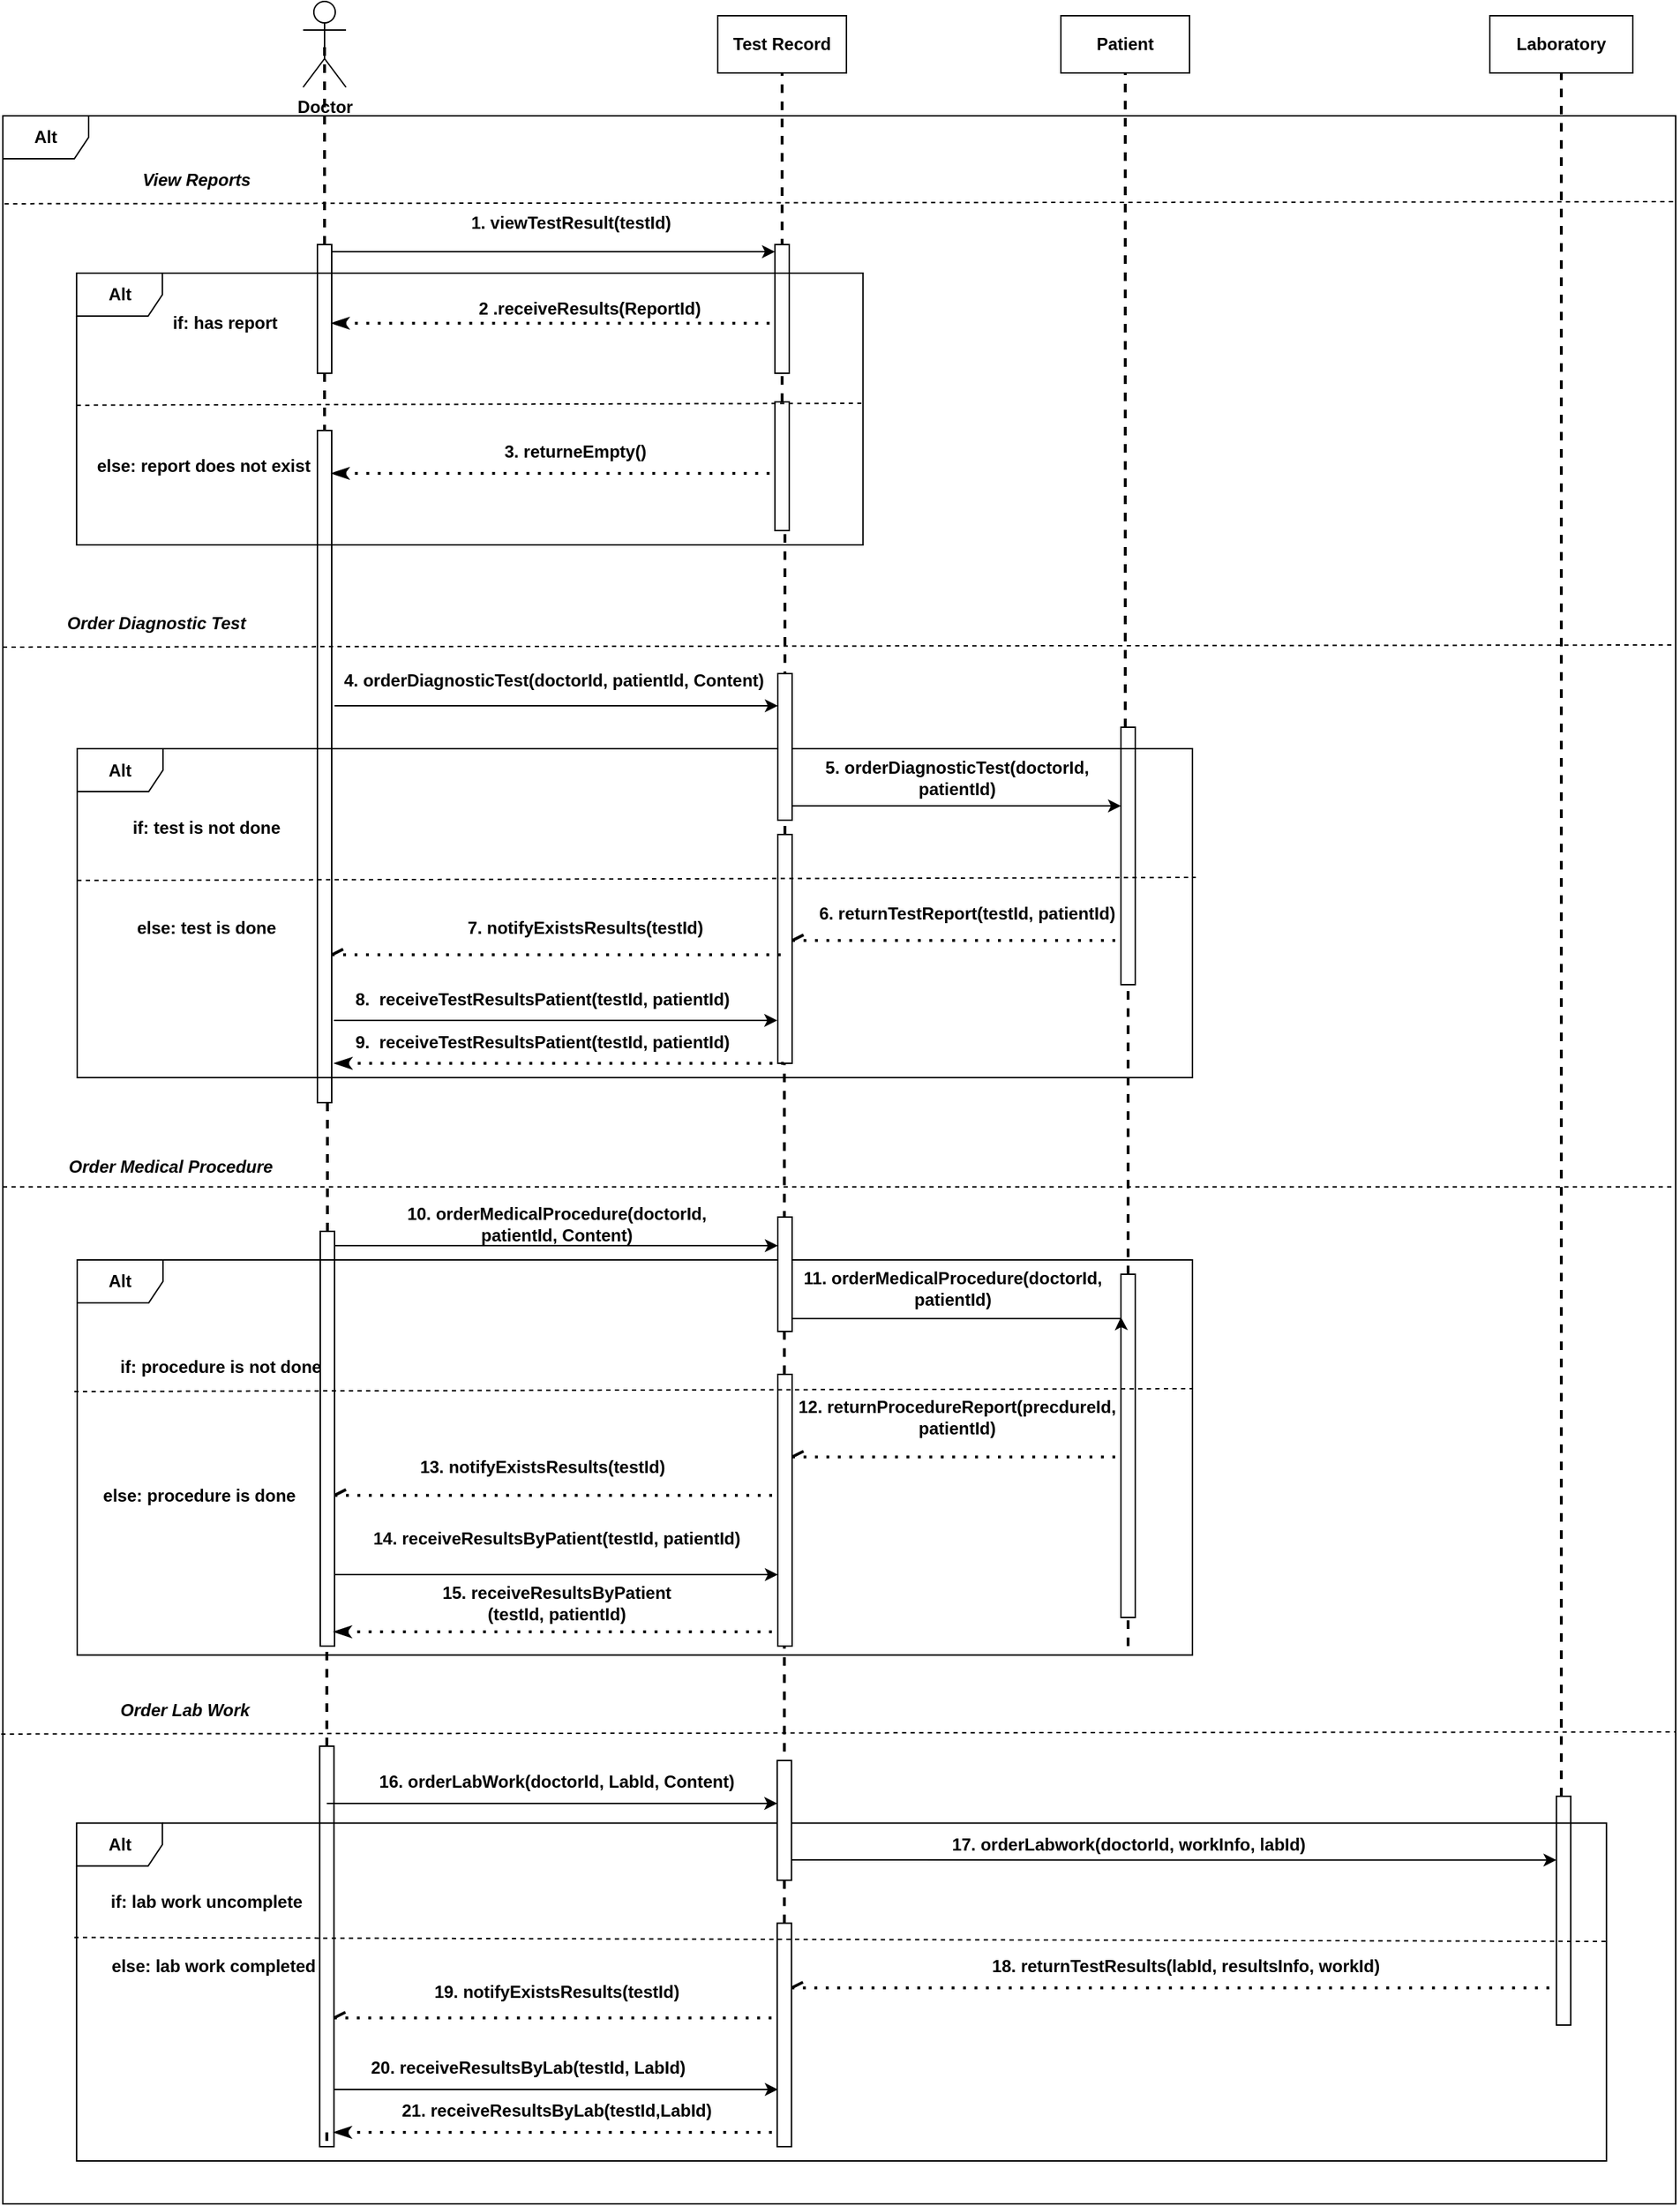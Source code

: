 <mxfile version="22.1.11" type="device">
  <diagram name="Page-1" id="9QZ0VoccwyQ3dtp1MKFt">
    <mxGraphModel dx="2467" dy="649" grid="1" gridSize="10" guides="1" tooltips="1" connect="1" arrows="1" fold="1" page="1" pageScale="1" pageWidth="827" pageHeight="1169" math="0" shadow="0">
      <root>
        <mxCell id="0" />
        <mxCell id="1" parent="0" />
        <mxCell id="kinTLFYI9w25P7nkgjE1-1" value="Doctor" style="shape=umlActor;verticalLabelPosition=bottom;verticalAlign=top;html=1;outlineConnect=0;fontStyle=1" parent="1" vertex="1">
          <mxGeometry x="50" y="50" width="30" height="60" as="geometry" />
        </mxCell>
        <mxCell id="kinTLFYI9w25P7nkgjE1-2" value="" style="endArrow=none;dashed=1;html=1;strokeWidth=2;rounded=0;fontStyle=1;entryX=0.5;entryY=0.5;entryDx=0;entryDy=0;entryPerimeter=0;" parent="1" source="kinTLFYI9w25P7nkgjE1-9" target="kinTLFYI9w25P7nkgjE1-1" edge="1">
          <mxGeometry width="50" height="50" relative="1" as="geometry">
            <mxPoint x="65" y="706.842" as="sourcePoint" />
            <mxPoint x="64" y="150" as="targetPoint" />
          </mxGeometry>
        </mxCell>
        <mxCell id="kinTLFYI9w25P7nkgjE1-3" value="Test Record" style="rounded=0;whiteSpace=wrap;html=1;fontStyle=1" parent="1" vertex="1">
          <mxGeometry x="340" y="60" width="90" height="40" as="geometry" />
        </mxCell>
        <mxCell id="kinTLFYI9w25P7nkgjE1-4" value="Patient" style="rounded=0;whiteSpace=wrap;html=1;fontStyle=1" parent="1" vertex="1">
          <mxGeometry x="580" y="60" width="90" height="40" as="geometry" />
        </mxCell>
        <mxCell id="kinTLFYI9w25P7nkgjE1-5" value="Laboratory" style="rounded=0;whiteSpace=wrap;html=1;fontStyle=1" parent="1" vertex="1">
          <mxGeometry x="880" y="60" width="100" height="40" as="geometry" />
        </mxCell>
        <mxCell id="kinTLFYI9w25P7nkgjE1-6" value="" style="endArrow=none;dashed=1;html=1;strokeWidth=2;rounded=0;entryX=0.5;entryY=1;entryDx=0;entryDy=0;fontStyle=1" parent="1" source="kinTLFYI9w25P7nkgjE1-20" target="kinTLFYI9w25P7nkgjE1-3" edge="1">
          <mxGeometry width="50" height="50" relative="1" as="geometry">
            <mxPoint x="385" y="770" as="sourcePoint" />
            <mxPoint x="245" y="160" as="targetPoint" />
          </mxGeometry>
        </mxCell>
        <mxCell id="kinTLFYI9w25P7nkgjE1-7" value="" style="endArrow=none;dashed=1;html=1;strokeWidth=2;rounded=0;entryX=0.5;entryY=1;entryDx=0;entryDy=0;fontStyle=1" parent="1" source="kinTLFYI9w25P7nkgjE1-26" target="kinTLFYI9w25P7nkgjE1-4" edge="1">
          <mxGeometry width="50" height="50" relative="1" as="geometry">
            <mxPoint x="625" y="860" as="sourcePoint" />
            <mxPoint x="415" y="120" as="targetPoint" />
          </mxGeometry>
        </mxCell>
        <mxCell id="kinTLFYI9w25P7nkgjE1-8" value="" style="endArrow=none;dashed=1;html=1;strokeWidth=2;rounded=0;fontStyle=1" parent="1" target="kinTLFYI9w25P7nkgjE1-9" edge="1">
          <mxGeometry width="50" height="50" relative="1" as="geometry">
            <mxPoint x="65" y="400" as="sourcePoint" />
            <mxPoint x="65" y="200" as="targetPoint" />
          </mxGeometry>
        </mxCell>
        <mxCell id="kinTLFYI9w25P7nkgjE1-9" value="" style="html=1;points=[[0,0,0,0,5],[0,1,0,0,-5],[1,0,0,0,5],[1,1,0,0,-5]];perimeter=orthogonalPerimeter;outlineConnect=0;targetShapes=umlLifeline;portConstraint=eastwest;newEdgeStyle={&quot;curved&quot;:0,&quot;rounded&quot;:0};fontStyle=1" parent="1" vertex="1">
          <mxGeometry x="60" y="220" width="10" height="90" as="geometry" />
        </mxCell>
        <mxCell id="kinTLFYI9w25P7nkgjE1-10" value="" style="html=1;points=[[0,0,0,0,5],[0,1,0,0,-5],[1,0,0,0,5],[1,1,0,0,-5]];perimeter=orthogonalPerimeter;outlineConnect=0;targetShapes=umlLifeline;portConstraint=eastwest;newEdgeStyle={&quot;curved&quot;:0,&quot;rounded&quot;:0};fontStyle=1" parent="1" vertex="1">
          <mxGeometry x="380" y="220" width="10" height="90" as="geometry" />
        </mxCell>
        <mxCell id="kinTLFYI9w25P7nkgjE1-11" value="" style="endArrow=none;dashed=1;html=1;strokeWidth=2;rounded=0;entryX=0.5;entryY=1;entryDx=0;entryDy=0;fontStyle=1" parent="1" source="kinTLFYI9w25P7nkgjE1-12" target="kinTLFYI9w25P7nkgjE1-5" edge="1">
          <mxGeometry width="50" height="50" relative="1" as="geometry">
            <mxPoint x="930" y="490" as="sourcePoint" />
            <mxPoint x="765" y="-60" as="targetPoint" />
          </mxGeometry>
        </mxCell>
        <mxCell id="kinTLFYI9w25P7nkgjE1-12" value="" style="html=1;points=[[0,0,0,0,5],[0,1,0,0,-5],[1,0,0,0,5],[1,1,0,0,-5]];perimeter=orthogonalPerimeter;outlineConnect=0;targetShapes=umlLifeline;portConstraint=eastwest;newEdgeStyle={&quot;curved&quot;:0,&quot;rounded&quot;:0};fontStyle=1" parent="1" vertex="1">
          <mxGeometry x="926.6" y="1305" width="10" height="160" as="geometry" />
        </mxCell>
        <mxCell id="kinTLFYI9w25P7nkgjE1-13" style="edgeStyle=orthogonalEdgeStyle;rounded=0;orthogonalLoop=1;jettySize=auto;html=1;curved=0;exitX=1;exitY=0;exitDx=0;exitDy=5;exitPerimeter=0;entryX=0;entryY=0;entryDx=0;entryDy=5;entryPerimeter=0;fontStyle=1" parent="1" source="kinTLFYI9w25P7nkgjE1-9" target="kinTLFYI9w25P7nkgjE1-10" edge="1">
          <mxGeometry relative="1" as="geometry" />
        </mxCell>
        <mxCell id="kinTLFYI9w25P7nkgjE1-14" value="1. viewTestResult(testId)" style="text;html=1;align=center;verticalAlign=middle;resizable=0;points=[];autosize=1;strokeColor=none;fillColor=none;fontStyle=1" parent="1" vertex="1">
          <mxGeometry x="157" y="190" width="160" height="30" as="geometry" />
        </mxCell>
        <mxCell id="kinTLFYI9w25P7nkgjE1-15" value="" style="endArrow=none;dashed=1;html=1;dashPattern=1 3;strokeWidth=2;rounded=0;entryX=0;entryY=1;entryDx=0;entryDy=-5;entryPerimeter=0;startArrow=classicThin;startFill=1;" parent="1" source="kinTLFYI9w25P7nkgjE1-9" edge="1">
          <mxGeometry width="50" height="50" relative="1" as="geometry">
            <mxPoint x="160" y="275" as="sourcePoint" />
            <mxPoint x="380" y="275" as="targetPoint" />
          </mxGeometry>
        </mxCell>
        <mxCell id="kinTLFYI9w25P7nkgjE1-16" value="2 .receiveResults(ReportId)" style="text;html=1;align=center;verticalAlign=middle;resizable=0;points=[];autosize=1;strokeColor=none;fillColor=none;fontStyle=1" parent="1" vertex="1">
          <mxGeometry x="160" y="250" width="180" height="30" as="geometry" />
        </mxCell>
        <mxCell id="kinTLFYI9w25P7nkgjE1-17" value="" style="endArrow=none;dashed=1;html=1;strokeWidth=2;rounded=0;fontStyle=1" parent="1" source="kinTLFYI9w25P7nkgjE1-119" edge="1">
          <mxGeometry width="50" height="50" relative="1" as="geometry">
            <mxPoint x="66" y="1082.5" as="sourcePoint" />
            <mxPoint x="67" y="732.5" as="targetPoint" />
          </mxGeometry>
        </mxCell>
        <mxCell id="kinTLFYI9w25P7nkgjE1-18" value="" style="html=1;points=[[0,0,0,0,5],[0,1,0,0,-5],[1,0,0,0,5],[1,1,0,0,-5]];perimeter=orthogonalPerimeter;outlineConnect=0;targetShapes=umlLifeline;portConstraint=eastwest;newEdgeStyle={&quot;curved&quot;:0,&quot;rounded&quot;:0};fontStyle=1" parent="1" vertex="1">
          <mxGeometry x="60" y="350" width="10" height="470" as="geometry" />
        </mxCell>
        <mxCell id="kinTLFYI9w25P7nkgjE1-19" value="" style="endArrow=none;dashed=1;html=1;strokeWidth=2;rounded=0;entryX=0.5;entryY=1;entryDx=0;entryDy=0;fontStyle=1" parent="1" target="kinTLFYI9w25P7nkgjE1-20" edge="1">
          <mxGeometry width="50" height="50" relative="1" as="geometry">
            <mxPoint x="385" y="419.31" as="sourcePoint" />
            <mxPoint x="385" y="160" as="targetPoint" />
          </mxGeometry>
        </mxCell>
        <mxCell id="kinTLFYI9w25P7nkgjE1-20" value="" style="html=1;points=[[0,0,0,0,5],[0,1,0,0,-5],[1,0,0,0,5],[1,1,0,0,-5]];perimeter=orthogonalPerimeter;outlineConnect=0;targetShapes=umlLifeline;portConstraint=eastwest;newEdgeStyle={&quot;curved&quot;:0,&quot;rounded&quot;:0};fontStyle=1" parent="1" vertex="1">
          <mxGeometry x="380" y="330" width="10" height="90" as="geometry" />
        </mxCell>
        <mxCell id="kinTLFYI9w25P7nkgjE1-22" value="" style="endArrow=none;dashed=1;html=1;dashPattern=1 3;strokeWidth=2;rounded=0;entryX=0;entryY=1;entryDx=0;entryDy=-5;entryPerimeter=0;startArrow=classicThin;startFill=1;" parent="1" edge="1">
          <mxGeometry width="50" height="50" relative="1" as="geometry">
            <mxPoint x="70" y="380" as="sourcePoint" />
            <mxPoint x="380" y="380" as="targetPoint" />
          </mxGeometry>
        </mxCell>
        <mxCell id="kinTLFYI9w25P7nkgjE1-24" value="3. returneEmpty()" style="text;html=1;align=center;verticalAlign=middle;resizable=0;points=[];autosize=1;strokeColor=none;fillColor=none;fontStyle=1" parent="1" vertex="1">
          <mxGeometry x="180" y="350" width="120" height="30" as="geometry" />
        </mxCell>
        <mxCell id="kinTLFYI9w25P7nkgjE1-25" style="edgeStyle=orthogonalEdgeStyle;rounded=0;orthogonalLoop=1;jettySize=auto;html=1;curved=0;" parent="1" target="HCBshFpPwsW8tZtwfmP2-17" edge="1">
          <mxGeometry relative="1" as="geometry">
            <mxPoint x="72" y="542.5" as="sourcePoint" />
            <mxPoint x="372" y="552.5" as="targetPoint" />
            <Array as="points">
              <mxPoint x="142" y="542.5" />
              <mxPoint x="142" y="542.5" />
            </Array>
          </mxGeometry>
        </mxCell>
        <mxCell id="kinTLFYI9w25P7nkgjE1-26" value="" style="html=1;points=[[0,0,0,0,5],[0,1,0,0,-5],[1,0,0,0,5],[1,1,0,0,-5]];perimeter=orthogonalPerimeter;outlineConnect=0;targetShapes=umlLifeline;portConstraint=eastwest;newEdgeStyle={&quot;curved&quot;:0,&quot;rounded&quot;:0};fontStyle=1" parent="1" vertex="1">
          <mxGeometry x="622" y="557.5" width="10" height="180" as="geometry" />
        </mxCell>
        <mxCell id="kinTLFYI9w25P7nkgjE1-27" value="4. orderDiagnosticTest(doctorId, patientId, Content)" style="text;html=1;align=center;verticalAlign=middle;resizable=0;points=[];autosize=1;strokeColor=none;fillColor=none;fontStyle=1" parent="1" vertex="1">
          <mxGeometry x="70" y="510" width="310" height="30" as="geometry" />
        </mxCell>
        <mxCell id="kinTLFYI9w25P7nkgjE1-30" style="edgeStyle=orthogonalEdgeStyle;rounded=0;orthogonalLoop=1;jettySize=auto;html=1;curved=0;" parent="1" target="HCBshFpPwsW8tZtwfmP2-20" edge="1">
          <mxGeometry relative="1" as="geometry">
            <mxPoint x="72" y="920" as="sourcePoint" />
            <mxPoint x="372" y="920" as="targetPoint" />
            <Array as="points">
              <mxPoint x="282" y="920" />
              <mxPoint x="282" y="920" />
            </Array>
          </mxGeometry>
        </mxCell>
        <mxCell id="kinTLFYI9w25P7nkgjE1-31" value="10. orderMedicalProcedure(doctorId, &lt;br&gt;patientId, Content)" style="text;html=1;align=center;verticalAlign=middle;resizable=0;points=[];autosize=1;strokeColor=none;fillColor=none;fontStyle=1" parent="1" vertex="1">
          <mxGeometry x="112" y="885" width="230" height="40" as="geometry" />
        </mxCell>
        <mxCell id="kinTLFYI9w25P7nkgjE1-32" value="" style="endArrow=none;dashed=1;html=1;dashPattern=1 3;strokeWidth=2;rounded=0;startArrow=openAsync;startFill=0;" parent="1" edge="1">
          <mxGeometry width="50" height="50" relative="1" as="geometry">
            <mxPoint x="392" y="1067.73" as="sourcePoint" />
            <mxPoint x="632" y="1067.73" as="targetPoint" />
          </mxGeometry>
        </mxCell>
        <mxCell id="kinTLFYI9w25P7nkgjE1-33" value="12. returnProcedureReport(precdureId,&lt;br&gt;patientId)" style="text;html=1;align=center;verticalAlign=middle;resizable=0;points=[];autosize=1;strokeColor=none;fillColor=none;fontStyle=1" parent="1" vertex="1">
          <mxGeometry x="382" y="1020" width="250" height="40" as="geometry" />
        </mxCell>
        <mxCell id="kinTLFYI9w25P7nkgjE1-42" value="" style="html=1;points=[[0,0,0,0,5],[0,1,0,0,-5],[1,0,0,0,5],[1,1,0,0,-5]];perimeter=orthogonalPerimeter;outlineConnect=0;targetShapes=umlLifeline;portConstraint=eastwest;newEdgeStyle={&quot;curved&quot;:0,&quot;rounded&quot;:0};fontStyle=1" parent="1" vertex="1">
          <mxGeometry x="61.6" y="1270" width="10" height="280" as="geometry" />
        </mxCell>
        <mxCell id="kinTLFYI9w25P7nkgjE1-44" value="16. orderLabWork(doctorId, LabId, Content)" style="text;html=1;align=center;verticalAlign=middle;resizable=0;points=[];autosize=1;strokeColor=none;fillColor=none;fontStyle=1" parent="1" vertex="1">
          <mxGeometry x="92" y="1280" width="270" height="30" as="geometry" />
        </mxCell>
        <mxCell id="kinTLFYI9w25P7nkgjE1-49" value="" style="endArrow=none;dashed=1;html=1;dashPattern=1 3;strokeWidth=2;rounded=0;startArrow=openAsync;startFill=0;" parent="1" edge="1">
          <mxGeometry width="50" height="50" relative="1" as="geometry">
            <mxPoint x="391.6" y="1439.0" as="sourcePoint" />
            <mxPoint x="926.6" y="1439" as="targetPoint" />
          </mxGeometry>
        </mxCell>
        <mxCell id="kinTLFYI9w25P7nkgjE1-50" value="18. returnTestResults(labId, resultsInfo, workId)" style="text;html=1;align=center;verticalAlign=middle;resizable=0;points=[];autosize=1;strokeColor=none;fillColor=none;fontStyle=1" parent="1" vertex="1">
          <mxGeometry x="521.6" y="1409" width="290" height="30" as="geometry" />
        </mxCell>
        <mxCell id="kinTLFYI9w25P7nkgjE1-103" value="" style="endArrow=none;dashed=1;html=1;strokeWidth=2;rounded=0;fontStyle=1;" parent="1" source="kinTLFYI9w25P7nkgjE1-104" target="kinTLFYI9w25P7nkgjE1-20" edge="1">
          <mxGeometry width="50" height="50" relative="1" as="geometry">
            <mxPoint x="384.5" y="692.5" as="sourcePoint" />
            <mxPoint x="384.5" y="377.5" as="targetPoint" />
          </mxGeometry>
        </mxCell>
        <mxCell id="kinTLFYI9w25P7nkgjE1-105" value="" style="endArrow=none;dashed=1;html=1;strokeWidth=2;rounded=0;fontStyle=1;" parent="1" source="kinTLFYI9w25P7nkgjE1-129" target="kinTLFYI9w25P7nkgjE1-104" edge="1">
          <mxGeometry width="50" height="50" relative="1" as="geometry">
            <mxPoint x="386" y="1272.5" as="sourcePoint" />
            <mxPoint x="387" y="422.5" as="targetPoint" />
          </mxGeometry>
        </mxCell>
        <mxCell id="kinTLFYI9w25P7nkgjE1-104" value="" style="html=1;points=[[0,0,0,0,5],[0,1,0,0,-5],[1,0,0,0,5],[1,1,0,0,-5]];perimeter=orthogonalPerimeter;outlineConnect=0;targetShapes=umlLifeline;portConstraint=eastwest;newEdgeStyle={&quot;curved&quot;:0,&quot;rounded&quot;:0};fontStyle=1" parent="1" vertex="1">
          <mxGeometry x="382" y="632.5" width="10" height="160" as="geometry" />
        </mxCell>
        <mxCell id="kinTLFYI9w25P7nkgjE1-108" value="" style="endArrow=none;dashed=1;html=1;dashPattern=1 3;strokeWidth=2;rounded=0;startArrow=openAsync;startFill=0;" parent="1" edge="1">
          <mxGeometry width="50" height="50" relative="1" as="geometry">
            <mxPoint x="392" y="706.67" as="sourcePoint" />
            <mxPoint x="622" y="706.67" as="targetPoint" />
          </mxGeometry>
        </mxCell>
        <mxCell id="kinTLFYI9w25P7nkgjE1-109" value="6. returnTestReport(testId, patientId)" style="text;html=1;align=center;verticalAlign=middle;resizable=0;points=[];autosize=1;strokeColor=none;fillColor=none;fontStyle=1" parent="1" vertex="1">
          <mxGeometry x="399" y="672.5" width="230" height="30" as="geometry" />
        </mxCell>
        <mxCell id="kinTLFYI9w25P7nkgjE1-110" style="edgeStyle=orthogonalEdgeStyle;rounded=0;orthogonalLoop=1;jettySize=auto;html=1;curved=0;exitX=1;exitY=0;exitDx=0;exitDy=5;exitPerimeter=0;entryX=0;entryY=0;entryDx=0;entryDy=5;entryPerimeter=0;" parent="1" edge="1">
          <mxGeometry relative="1" as="geometry">
            <mxPoint x="71.6" y="762.5" as="sourcePoint" />
            <mxPoint x="381.6" y="762.5" as="targetPoint" />
          </mxGeometry>
        </mxCell>
        <mxCell id="kinTLFYI9w25P7nkgjE1-111" value="8.&amp;nbsp; receiveTestResultsPatient(testId, patientId)" style="text;html=1;align=center;verticalAlign=middle;resizable=0;points=[];autosize=1;strokeColor=none;fillColor=none;fontStyle=1" parent="1" vertex="1">
          <mxGeometry x="77" y="732.5" width="280" height="30" as="geometry" />
        </mxCell>
        <mxCell id="kinTLFYI9w25P7nkgjE1-112" value="" style="endArrow=none;dashed=1;html=1;dashPattern=1 3;strokeWidth=2;rounded=0;startArrow=classicThin;startFill=1;" parent="1" edge="1">
          <mxGeometry width="50" height="50" relative="1" as="geometry">
            <mxPoint x="72" y="792.5" as="sourcePoint" />
            <mxPoint x="387" y="792.5" as="targetPoint" />
          </mxGeometry>
        </mxCell>
        <mxCell id="kinTLFYI9w25P7nkgjE1-113" value="9.&amp;nbsp; receiveTestResultsPatient(testId, patientId)" style="text;html=1;align=center;verticalAlign=middle;resizable=0;points=[];autosize=1;strokeColor=none;fillColor=none;fontStyle=1" parent="1" vertex="1">
          <mxGeometry x="77" y="762.5" width="280" height="30" as="geometry" />
        </mxCell>
        <mxCell id="kinTLFYI9w25P7nkgjE1-116" value="" style="endArrow=none;dashed=1;html=1;strokeWidth=2;rounded=0;fontStyle=1" parent="1" source="kinTLFYI9w25P7nkgjE1-117" target="kinTLFYI9w25P7nkgjE1-26" edge="1">
          <mxGeometry width="50" height="50" relative="1" as="geometry">
            <mxPoint x="626" y="1162.5" as="sourcePoint" />
            <mxPoint x="626.57" y="660" as="targetPoint" />
          </mxGeometry>
        </mxCell>
        <mxCell id="kinTLFYI9w25P7nkgjE1-117" value="" style="html=1;points=[[0,0,0,0,5],[0,1,0,0,-5],[1,0,0,0,5],[1,1,0,0,-5]];perimeter=orthogonalPerimeter;outlineConnect=0;targetShapes=umlLifeline;portConstraint=eastwest;newEdgeStyle={&quot;curved&quot;:0,&quot;rounded&quot;:0};fontStyle=1" parent="1" vertex="1">
          <mxGeometry x="622" y="940" width="10" height="240" as="geometry" />
        </mxCell>
        <mxCell id="kinTLFYI9w25P7nkgjE1-120" value="" style="endArrow=none;dashed=1;html=1;strokeWidth=2;rounded=0;fontStyle=1" parent="1" source="kinTLFYI9w25P7nkgjE1-42" target="kinTLFYI9w25P7nkgjE1-119" edge="1">
          <mxGeometry width="50" height="50" relative="1" as="geometry">
            <mxPoint x="67" y="1010" as="sourcePoint" />
            <mxPoint x="67" y="790" as="targetPoint" />
          </mxGeometry>
        </mxCell>
        <mxCell id="kinTLFYI9w25P7nkgjE1-119" value="" style="html=1;points=[[0,0,0,0,5],[0,1,0,0,-5],[1,0,0,0,5],[1,1,0,0,-5]];perimeter=orthogonalPerimeter;outlineConnect=0;targetShapes=umlLifeline;portConstraint=eastwest;newEdgeStyle={&quot;curved&quot;:0,&quot;rounded&quot;:0};fontStyle=1" parent="1" vertex="1">
          <mxGeometry x="62" y="910" width="10" height="290" as="geometry" />
        </mxCell>
        <mxCell id="kinTLFYI9w25P7nkgjE1-122" value="" style="html=1;points=[[0,0,0,0,5],[0,1,0,0,-5],[1,0,0,0,5],[1,1,0,0,-5]];perimeter=orthogonalPerimeter;outlineConnect=0;targetShapes=umlLifeline;portConstraint=eastwest;newEdgeStyle={&quot;curved&quot;:0,&quot;rounded&quot;:0};fontStyle=1" parent="1" vertex="1">
          <mxGeometry x="382" y="1010" width="10" height="190" as="geometry" />
        </mxCell>
        <mxCell id="kinTLFYI9w25P7nkgjE1-123" style="edgeStyle=orthogonalEdgeStyle;rounded=0;orthogonalLoop=1;jettySize=auto;html=1;curved=0;exitX=1;exitY=0;exitDx=0;exitDy=5;exitPerimeter=0;entryX=0;entryY=0;entryDx=0;entryDy=5;entryPerimeter=0;" parent="1" edge="1">
          <mxGeometry relative="1" as="geometry">
            <mxPoint x="72" y="1150" as="sourcePoint" />
            <mxPoint x="382" y="1150" as="targetPoint" />
          </mxGeometry>
        </mxCell>
        <mxCell id="kinTLFYI9w25P7nkgjE1-124" value="14. receiveResultsByPatient(testId, patientId)" style="text;html=1;align=center;verticalAlign=middle;resizable=0;points=[];autosize=1;strokeColor=none;fillColor=none;fontStyle=1" parent="1" vertex="1">
          <mxGeometry x="87" y="1110" width="280" height="30" as="geometry" />
        </mxCell>
        <mxCell id="kinTLFYI9w25P7nkgjE1-125" value="" style="endArrow=none;dashed=1;html=1;dashPattern=1 3;strokeWidth=2;rounded=0;startArrow=classicThin;startFill=1;" parent="1" edge="1">
          <mxGeometry width="50" height="50" relative="1" as="geometry">
            <mxPoint x="71.6" y="1190" as="sourcePoint" />
            <mxPoint x="381.6" y="1190" as="targetPoint" />
          </mxGeometry>
        </mxCell>
        <mxCell id="kinTLFYI9w25P7nkgjE1-126" value="15. receiveResultsByPatient&lt;br&gt;(testId, patientId)" style="text;html=1;align=center;verticalAlign=middle;resizable=0;points=[];autosize=1;strokeColor=none;fillColor=none;fontStyle=1" parent="1" vertex="1">
          <mxGeometry x="137" y="1150" width="180" height="40" as="geometry" />
        </mxCell>
        <mxCell id="kinTLFYI9w25P7nkgjE1-130" value="" style="endArrow=none;dashed=1;html=1;strokeWidth=2;rounded=0;fontStyle=1;" parent="1" target="kinTLFYI9w25P7nkgjE1-129" edge="1">
          <mxGeometry width="50" height="50" relative="1" as="geometry">
            <mxPoint x="385.6" y="1490" as="sourcePoint" />
            <mxPoint x="385.6" y="940" as="targetPoint" />
          </mxGeometry>
        </mxCell>
        <mxCell id="kinTLFYI9w25P7nkgjE1-129" value="" style="html=1;points=[[0,0,0,0,5],[0,1,0,0,-5],[1,0,0,0,5],[1,1,0,0,-5]];perimeter=orthogonalPerimeter;outlineConnect=0;targetShapes=umlLifeline;portConstraint=eastwest;newEdgeStyle={&quot;curved&quot;:0,&quot;rounded&quot;:0};fontStyle=1" parent="1" vertex="1">
          <mxGeometry x="381.6" y="1393.75" width="10" height="156.25" as="geometry" />
        </mxCell>
        <mxCell id="kinTLFYI9w25P7nkgjE1-133" style="edgeStyle=orthogonalEdgeStyle;rounded=0;orthogonalLoop=1;jettySize=auto;html=1;curved=0;exitX=1;exitY=0;exitDx=0;exitDy=5;exitPerimeter=0;entryX=0;entryY=0;entryDx=0;entryDy=5;entryPerimeter=0;" parent="1" edge="1">
          <mxGeometry relative="1" as="geometry">
            <mxPoint x="72" y="1510" as="sourcePoint" />
            <mxPoint x="382" y="1510" as="targetPoint" />
          </mxGeometry>
        </mxCell>
        <mxCell id="kinTLFYI9w25P7nkgjE1-134" value="20. receiveResultsByLab(testId, LabId)" style="text;html=1;align=center;verticalAlign=middle;resizable=0;points=[];autosize=1;strokeColor=none;fillColor=none;fontStyle=1" parent="1" vertex="1">
          <mxGeometry x="87" y="1480" width="240" height="30" as="geometry" />
        </mxCell>
        <mxCell id="kinTLFYI9w25P7nkgjE1-135" value="" style="endArrow=none;dashed=1;html=1;strokeWidth=2;rounded=0;fontStyle=1" parent="1" target="kinTLFYI9w25P7nkgjE1-42" edge="1">
          <mxGeometry width="50" height="50" relative="1" as="geometry">
            <mxPoint x="66.6" y="1540" as="sourcePoint" />
            <mxPoint x="66.6" y="1480" as="targetPoint" />
          </mxGeometry>
        </mxCell>
        <mxCell id="kinTLFYI9w25P7nkgjE1-136" value="" style="endArrow=none;dashed=1;html=1;dashPattern=1 3;strokeWidth=2;rounded=0;startArrow=classicThin;startFill=1;" parent="1" edge="1">
          <mxGeometry width="50" height="50" relative="1" as="geometry">
            <mxPoint x="71.6" y="1540" as="sourcePoint" />
            <mxPoint x="381.6" y="1540" as="targetPoint" />
          </mxGeometry>
        </mxCell>
        <mxCell id="kinTLFYI9w25P7nkgjE1-137" value="21. receiveResultsByLab(testId,LabId)" style="text;html=1;align=center;verticalAlign=middle;resizable=0;points=[];autosize=1;strokeColor=none;fillColor=none;fontStyle=1" parent="1" vertex="1">
          <mxGeometry x="106.6" y="1510" width="240" height="30" as="geometry" />
        </mxCell>
        <mxCell id="HCBshFpPwsW8tZtwfmP2-1" value="&lt;b&gt;Alt&lt;/b&gt;" style="shape=umlFrame;whiteSpace=wrap;html=1;pointerEvents=0;" parent="1" vertex="1">
          <mxGeometry x="-108.4" y="240" width="550" height="190" as="geometry" />
        </mxCell>
        <mxCell id="HCBshFpPwsW8tZtwfmP2-2" value="" style="endArrow=none;dashed=1;html=1;rounded=0;entryX=0.998;entryY=0.479;entryDx=0;entryDy=0;entryPerimeter=0;exitX=0;exitY=0.486;exitDx=0;exitDy=0;exitPerimeter=0;" parent="1" source="HCBshFpPwsW8tZtwfmP2-1" target="HCBshFpPwsW8tZtwfmP2-1" edge="1">
          <mxGeometry width="50" height="50" relative="1" as="geometry">
            <mxPoint x="70" y="360" as="sourcePoint" />
            <mxPoint x="120" y="310" as="targetPoint" />
          </mxGeometry>
        </mxCell>
        <mxCell id="HCBshFpPwsW8tZtwfmP2-3" value="&lt;b&gt;else: report does not exist&lt;/b&gt;" style="text;html=1;align=center;verticalAlign=middle;resizable=0;points=[];autosize=1;strokeColor=none;fillColor=none;" parent="1" vertex="1">
          <mxGeometry x="-105" y="360" width="170" height="30" as="geometry" />
        </mxCell>
        <mxCell id="HCBshFpPwsW8tZtwfmP2-4" value="&lt;b&gt;if: has report&lt;/b&gt;" style="text;html=1;align=center;verticalAlign=middle;resizable=0;points=[];autosize=1;strokeColor=none;fillColor=none;" parent="1" vertex="1">
          <mxGeometry x="-55" y="260" width="100" height="30" as="geometry" />
        </mxCell>
        <mxCell id="HCBshFpPwsW8tZtwfmP2-5" value="&lt;b&gt;Alt&lt;/b&gt;" style="shape=umlFrame;whiteSpace=wrap;html=1;pointerEvents=0;" parent="1" vertex="1">
          <mxGeometry x="-108" y="572.5" width="780" height="230" as="geometry" />
        </mxCell>
        <mxCell id="HCBshFpPwsW8tZtwfmP2-6" value="" style="endArrow=none;dashed=1;html=1;rounded=0;entryX=1.003;entryY=0.35;entryDx=0;entryDy=0;entryPerimeter=0;exitX=0;exitY=0.486;exitDx=0;exitDy=0;exitPerimeter=0;" parent="1" edge="1">
          <mxGeometry width="50" height="50" relative="1" as="geometry">
            <mxPoint x="-108" y="664.63" as="sourcePoint" />
            <mxPoint x="674.34" y="662.505" as="targetPoint" />
          </mxGeometry>
        </mxCell>
        <mxCell id="HCBshFpPwsW8tZtwfmP2-7" value="&lt;b&gt;if: test is not done&lt;/b&gt;" style="text;html=1;align=center;verticalAlign=middle;resizable=0;points=[];autosize=1;strokeColor=none;fillColor=none;" parent="1" vertex="1">
          <mxGeometry x="-78" y="612.5" width="120" height="30" as="geometry" />
        </mxCell>
        <mxCell id="HCBshFpPwsW8tZtwfmP2-8" value="&lt;b&gt;else: test is done&lt;/b&gt;" style="text;html=1;align=center;verticalAlign=middle;resizable=0;points=[];autosize=1;strokeColor=none;fillColor=none;" parent="1" vertex="1">
          <mxGeometry x="-78" y="682.5" width="120" height="30" as="geometry" />
        </mxCell>
        <mxCell id="HCBshFpPwsW8tZtwfmP2-9" value="&lt;b&gt;Alt&lt;/b&gt;" style="shape=umlFrame;whiteSpace=wrap;html=1;pointerEvents=0;" parent="1" vertex="1">
          <mxGeometry x="-108" y="930" width="780" height="276.25" as="geometry" />
        </mxCell>
        <mxCell id="HCBshFpPwsW8tZtwfmP2-10" value="" style="endArrow=none;dashed=1;html=1;rounded=0;entryX=1.003;entryY=0.35;entryDx=0;entryDy=0;entryPerimeter=0;exitX=0;exitY=0.486;exitDx=0;exitDy=0;exitPerimeter=0;" parent="1" edge="1">
          <mxGeometry width="50" height="50" relative="1" as="geometry">
            <mxPoint x="-110" y="1022" as="sourcePoint" />
            <mxPoint x="672" y="1020" as="targetPoint" />
          </mxGeometry>
        </mxCell>
        <mxCell id="HCBshFpPwsW8tZtwfmP2-11" value="&lt;b&gt;if: procedure is not done&lt;/b&gt;" style="text;html=1;align=center;verticalAlign=middle;resizable=0;points=[];autosize=1;strokeColor=none;fillColor=none;" parent="1" vertex="1">
          <mxGeometry x="-88" y="990" width="160" height="30" as="geometry" />
        </mxCell>
        <mxCell id="HCBshFpPwsW8tZtwfmP2-12" value="&lt;b&gt;else: procedure is done&lt;/b&gt;" style="text;html=1;align=center;verticalAlign=middle;resizable=0;points=[];autosize=1;strokeColor=none;fillColor=none;" parent="1" vertex="1">
          <mxGeometry x="-103" y="1080" width="160" height="30" as="geometry" />
        </mxCell>
        <mxCell id="HCBshFpPwsW8tZtwfmP2-13" value="&lt;b&gt;Alt&lt;/b&gt;" style="shape=umlFrame;whiteSpace=wrap;html=1;pointerEvents=0;" parent="1" vertex="1">
          <mxGeometry x="-108.4" y="1323.75" width="1070" height="236.25" as="geometry" />
        </mxCell>
        <mxCell id="HCBshFpPwsW8tZtwfmP2-14" value="" style="endArrow=none;dashed=1;html=1;rounded=0;entryX=1.003;entryY=0.341;entryDx=0;entryDy=0;entryPerimeter=0;exitX=0;exitY=0.486;exitDx=0;exitDy=0;exitPerimeter=0;" parent="1" edge="1">
          <mxGeometry width="50" height="50" relative="1" as="geometry">
            <mxPoint x="-110" y="1403.75" as="sourcePoint" />
            <mxPoint x="963.21" y="1406.521" as="targetPoint" />
          </mxGeometry>
        </mxCell>
        <mxCell id="HCBshFpPwsW8tZtwfmP2-15" value="&lt;b&gt;if: lab work uncomplete&lt;/b&gt;" style="text;html=1;align=center;verticalAlign=middle;resizable=0;points=[];autosize=1;strokeColor=none;fillColor=none;" parent="1" vertex="1">
          <mxGeometry x="-98.4" y="1363.75" width="160" height="30" as="geometry" />
        </mxCell>
        <mxCell id="HCBshFpPwsW8tZtwfmP2-16" value="&lt;b&gt;else: lab work completed&lt;/b&gt;" style="text;html=1;align=center;verticalAlign=middle;resizable=0;points=[];autosize=1;strokeColor=none;fillColor=none;" parent="1" vertex="1">
          <mxGeometry x="-98.4" y="1409" width="170" height="30" as="geometry" />
        </mxCell>
        <mxCell id="HCBshFpPwsW8tZtwfmP2-17" value="" style="html=1;points=[[0,0,0,0,5],[0,1,0,0,-5],[1,0,0,0,5],[1,1,0,0,-5]];perimeter=orthogonalPerimeter;outlineConnect=0;targetShapes=umlLifeline;portConstraint=eastwest;newEdgeStyle={&quot;curved&quot;:0,&quot;rounded&quot;:0};fontStyle=1" parent="1" vertex="1">
          <mxGeometry x="382" y="520" width="10" height="102.5" as="geometry" />
        </mxCell>
        <mxCell id="HCBshFpPwsW8tZtwfmP2-18" style="edgeStyle=orthogonalEdgeStyle;rounded=0;orthogonalLoop=1;jettySize=auto;html=1;curved=0;" parent="1" edge="1">
          <mxGeometry relative="1" as="geometry">
            <mxPoint x="392" y="612.5" as="sourcePoint" />
            <mxPoint x="622" y="612.5" as="targetPoint" />
            <Array as="points">
              <mxPoint x="562" y="612.5" />
              <mxPoint x="562" y="612.5" />
            </Array>
          </mxGeometry>
        </mxCell>
        <mxCell id="HCBshFpPwsW8tZtwfmP2-19" value="5. orderDiagnosticTest(doctorId, &lt;br&gt;patientId)" style="text;html=1;align=center;verticalAlign=middle;resizable=0;points=[];autosize=1;strokeColor=none;fillColor=none;fontStyle=1" parent="1" vertex="1">
          <mxGeometry x="402" y="572.5" width="210" height="40" as="geometry" />
        </mxCell>
        <mxCell id="HCBshFpPwsW8tZtwfmP2-20" value="" style="html=1;points=[[0,0,0,0,5],[0,1,0,0,-5],[1,0,0,0,5],[1,1,0,0,-5]];perimeter=orthogonalPerimeter;outlineConnect=0;targetShapes=umlLifeline;portConstraint=eastwest;newEdgeStyle={&quot;curved&quot;:0,&quot;rounded&quot;:0};fontStyle=1" parent="1" vertex="1">
          <mxGeometry x="382" y="900" width="10" height="80" as="geometry" />
        </mxCell>
        <mxCell id="HCBshFpPwsW8tZtwfmP2-21" style="edgeStyle=orthogonalEdgeStyle;rounded=0;orthogonalLoop=1;jettySize=auto;html=1;curved=0;" parent="1" edge="1">
          <mxGeometry relative="1" as="geometry">
            <mxPoint x="391.97" y="970" as="sourcePoint" />
            <mxPoint x="621.97" y="970" as="targetPoint" />
            <Array as="points">
              <mxPoint x="391.97" y="971" />
              <mxPoint x="621.97" y="971" />
            </Array>
          </mxGeometry>
        </mxCell>
        <mxCell id="HCBshFpPwsW8tZtwfmP2-22" value="11. orderMedicalProcedure(doctorId, &lt;br&gt;patientId)" style="text;html=1;align=center;verticalAlign=middle;resizable=0;points=[];autosize=1;strokeColor=none;fillColor=none;fontStyle=1" parent="1" vertex="1">
          <mxGeometry x="389" y="930" width="230" height="40" as="geometry" />
        </mxCell>
        <mxCell id="HCBshFpPwsW8tZtwfmP2-23" style="edgeStyle=orthogonalEdgeStyle;rounded=0;orthogonalLoop=1;jettySize=auto;html=1;curved=0;exitX=1;exitY=0;exitDx=0;exitDy=5;exitPerimeter=0;" parent="1" edge="1">
          <mxGeometry relative="1" as="geometry">
            <mxPoint x="66.6" y="1310" as="sourcePoint" />
            <mxPoint x="381.6" y="1310.032" as="targetPoint" />
            <Array as="points">
              <mxPoint x="301.6" y="1310" />
              <mxPoint x="301.6" y="1310" />
            </Array>
          </mxGeometry>
        </mxCell>
        <mxCell id="HCBshFpPwsW8tZtwfmP2-24" value="" style="html=1;points=[[0,0,0,0,5],[0,1,0,0,-5],[1,0,0,0,5],[1,1,0,0,-5]];perimeter=orthogonalPerimeter;outlineConnect=0;targetShapes=umlLifeline;portConstraint=eastwest;newEdgeStyle={&quot;curved&quot;:0,&quot;rounded&quot;:0};fontStyle=1" parent="1" vertex="1">
          <mxGeometry x="381.6" y="1280" width="10" height="83.75" as="geometry" />
        </mxCell>
        <mxCell id="HCBshFpPwsW8tZtwfmP2-25" style="edgeStyle=orthogonalEdgeStyle;rounded=0;orthogonalLoop=1;jettySize=auto;html=1;curved=0;exitX=1;exitY=0;exitDx=0;exitDy=5;exitPerimeter=0;" parent="1" edge="1">
          <mxGeometry relative="1" as="geometry">
            <mxPoint x="391.6" y="1349.55" as="sourcePoint" />
            <mxPoint x="926.6" y="1349.573" as="targetPoint" />
            <Array as="points">
              <mxPoint x="791.6" y="1349.55" />
              <mxPoint x="791.6" y="1349.55" />
            </Array>
          </mxGeometry>
        </mxCell>
        <mxCell id="HCBshFpPwsW8tZtwfmP2-26" value="17. orderLabwork(doctorId, workInfo, labId)" style="text;html=1;align=center;verticalAlign=middle;resizable=0;points=[];autosize=1;strokeColor=none;fillColor=none;fontStyle=1" parent="1" vertex="1">
          <mxGeometry x="491.6" y="1323.75" width="270" height="30" as="geometry" />
        </mxCell>
        <mxCell id="65Xa88YC8P0EwLyLaAAt-1" value="" style="endArrow=none;dashed=1;html=1;strokeWidth=2;rounded=0;fontStyle=1" parent="1" target="kinTLFYI9w25P7nkgjE1-117" edge="1">
          <mxGeometry width="50" height="50" relative="1" as="geometry">
            <mxPoint x="627" y="1200" as="sourcePoint" />
            <mxPoint x="627" y="1190" as="targetPoint" />
          </mxGeometry>
        </mxCell>
        <mxCell id="kgI6K1F_V7r2fEF3bkK0-1" value="" style="endArrow=none;dashed=1;html=1;rounded=0;exitX=0;exitY=0.233;exitDx=0;exitDy=0;exitPerimeter=0;entryX=0.998;entryY=0.232;entryDx=0;entryDy=0;entryPerimeter=0;" parent="1" edge="1">
          <mxGeometry width="50" height="50" relative="1" as="geometry">
            <mxPoint x="-160" y="501.46" as="sourcePoint" />
            <mxPoint x="1007.66" y="500" as="targetPoint" />
          </mxGeometry>
        </mxCell>
        <mxCell id="kgI6K1F_V7r2fEF3bkK0-2" value="&lt;i&gt;Order Diagnostic Test&lt;/i&gt;" style="text;html=1;align=center;verticalAlign=middle;resizable=0;points=[];autosize=1;strokeColor=none;fillColor=none;fontStyle=1" parent="1" vertex="1">
          <mxGeometry x="-128" y="470" width="150" height="30" as="geometry" />
        </mxCell>
        <mxCell id="kgI6K1F_V7r2fEF3bkK0-3" value="" style="endArrow=none;dashed=1;html=1;rounded=0;exitX=0;exitY=0.5;exitDx=0;exitDy=0;exitPerimeter=0;entryX=1;entryY=0.5;entryDx=0;entryDy=0;entryPerimeter=0;" parent="1" edge="1">
          <mxGeometry width="50" height="50" relative="1" as="geometry">
            <mxPoint x="-160" y="878.89" as="sourcePoint" />
            <mxPoint x="1010" y="878.89" as="targetPoint" />
          </mxGeometry>
        </mxCell>
        <mxCell id="kgI6K1F_V7r2fEF3bkK0-4" value="&lt;i&gt;Order Medical Procedure&lt;/i&gt;" style="text;html=1;align=center;verticalAlign=middle;resizable=0;points=[];autosize=1;strokeColor=none;fillColor=none;fontStyle=1" parent="1" vertex="1">
          <mxGeometry x="-128" y="850" width="170" height="30" as="geometry" />
        </mxCell>
        <mxCell id="kgI6K1F_V7r2fEF3bkK0-7" value="" style="endArrow=none;dashed=1;html=1;rounded=0;exitX=-0.001;exitY=0.768;exitDx=0;exitDy=0;exitPerimeter=0;entryX=1;entryY=0.767;entryDx=0;entryDy=0;entryPerimeter=0;" parent="1" edge="1">
          <mxGeometry width="50" height="50" relative="1" as="geometry">
            <mxPoint x="-161.17" y="1261.46" as="sourcePoint" />
            <mxPoint x="1010" y="1260.0" as="targetPoint" />
          </mxGeometry>
        </mxCell>
        <mxCell id="kgI6K1F_V7r2fEF3bkK0-8" value="&lt;i&gt;Order Lab Work&lt;/i&gt;" style="text;html=1;align=center;verticalAlign=middle;resizable=0;points=[];autosize=1;strokeColor=none;fillColor=none;fontStyle=1" parent="1" vertex="1">
          <mxGeometry x="-88" y="1230" width="110" height="30" as="geometry" />
        </mxCell>
        <mxCell id="kgI6K1F_V7r2fEF3bkK0-10" value="&lt;b&gt;Alt&lt;/b&gt;" style="shape=umlFrame;whiteSpace=wrap;html=1;pointerEvents=0;" parent="1" vertex="1">
          <mxGeometry x="-160" y="130" width="1170" height="1460" as="geometry" />
        </mxCell>
        <mxCell id="kgI6K1F_V7r2fEF3bkK0-11" value="" style="endArrow=none;dashed=1;html=1;rounded=0;exitX=0;exitY=0.233;exitDx=0;exitDy=0;exitPerimeter=0;entryX=0.998;entryY=0.232;entryDx=0;entryDy=0;entryPerimeter=0;" parent="1" edge="1">
          <mxGeometry width="50" height="50" relative="1" as="geometry">
            <mxPoint x="-158.83" y="191.46" as="sourcePoint" />
            <mxPoint x="1008.83" y="190" as="targetPoint" />
          </mxGeometry>
        </mxCell>
        <mxCell id="kgI6K1F_V7r2fEF3bkK0-15" value="&lt;i&gt;View Reports&lt;/i&gt;" style="text;html=1;align=center;verticalAlign=middle;resizable=0;points=[];autosize=1;strokeColor=none;fillColor=none;fontStyle=1" parent="1" vertex="1">
          <mxGeometry x="-75" y="160" width="100" height="30" as="geometry" />
        </mxCell>
        <mxCell id="fluLHSS-ZsZkKGzsursd-1" value="" style="endArrow=none;dashed=1;html=1;dashPattern=1 3;strokeWidth=2;rounded=0;startArrow=openAsync;startFill=0;" edge="1" parent="1" source="kinTLFYI9w25P7nkgjE1-18">
          <mxGeometry width="50" height="50" relative="1" as="geometry">
            <mxPoint x="157" y="716.67" as="sourcePoint" />
            <mxPoint x="387" y="716.67" as="targetPoint" />
          </mxGeometry>
        </mxCell>
        <mxCell id="fluLHSS-ZsZkKGzsursd-2" value="7. notifyExistsResults(testId)" style="text;html=1;align=center;verticalAlign=middle;resizable=0;points=[];autosize=1;strokeColor=none;fillColor=none;fontStyle=1" vertex="1" parent="1">
          <mxGeometry x="152" y="682.5" width="190" height="30" as="geometry" />
        </mxCell>
        <mxCell id="fluLHSS-ZsZkKGzsursd-4" value="" style="endArrow=none;dashed=1;html=1;dashPattern=1 3;strokeWidth=2;rounded=0;startArrow=openAsync;startFill=0;" edge="1" parent="1" source="kinTLFYI9w25P7nkgjE1-119">
          <mxGeometry width="50" height="50" relative="1" as="geometry">
            <mxPoint x="142" y="1094.57" as="sourcePoint" />
            <mxPoint x="382" y="1094.57" as="targetPoint" />
          </mxGeometry>
        </mxCell>
        <mxCell id="fluLHSS-ZsZkKGzsursd-6" value="13. notifyExistsResults(testId)" style="text;html=1;align=center;verticalAlign=middle;resizable=0;points=[];autosize=1;strokeColor=none;fillColor=none;fontStyle=1" vertex="1" parent="1">
          <mxGeometry x="122" y="1060" width="190" height="30" as="geometry" />
        </mxCell>
        <mxCell id="fluLHSS-ZsZkKGzsursd-7" value="" style="endArrow=none;dashed=1;html=1;dashPattern=1 3;strokeWidth=2;rounded=0;startArrow=openAsync;startFill=0;" edge="1" parent="1" source="kinTLFYI9w25P7nkgjE1-42">
          <mxGeometry width="50" height="50" relative="1" as="geometry">
            <mxPoint x="100" y="1460" as="sourcePoint" />
            <mxPoint x="382" y="1460" as="targetPoint" />
          </mxGeometry>
        </mxCell>
        <mxCell id="fluLHSS-ZsZkKGzsursd-8" value="19. notifyExistsResults(testId)" style="text;html=1;align=center;verticalAlign=middle;resizable=0;points=[];autosize=1;strokeColor=none;fillColor=none;fontStyle=1" vertex="1" parent="1">
          <mxGeometry x="131.6" y="1426.88" width="190" height="30" as="geometry" />
        </mxCell>
      </root>
    </mxGraphModel>
  </diagram>
</mxfile>
